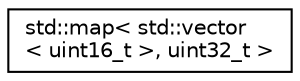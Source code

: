 digraph "Graphical Class Hierarchy"
{
  edge [fontname="Helvetica",fontsize="10",labelfontname="Helvetica",labelfontsize="10"];
  node [fontname="Helvetica",fontsize="10",shape=record];
  rankdir="LR";
  Node0 [label="std::map\< std::vector\l\< uint16_t \>, uint32_t \>",height=0.2,width=0.4,color="black", fillcolor="white", style="filled",URL="$classstd_1_1map.html"];
}
